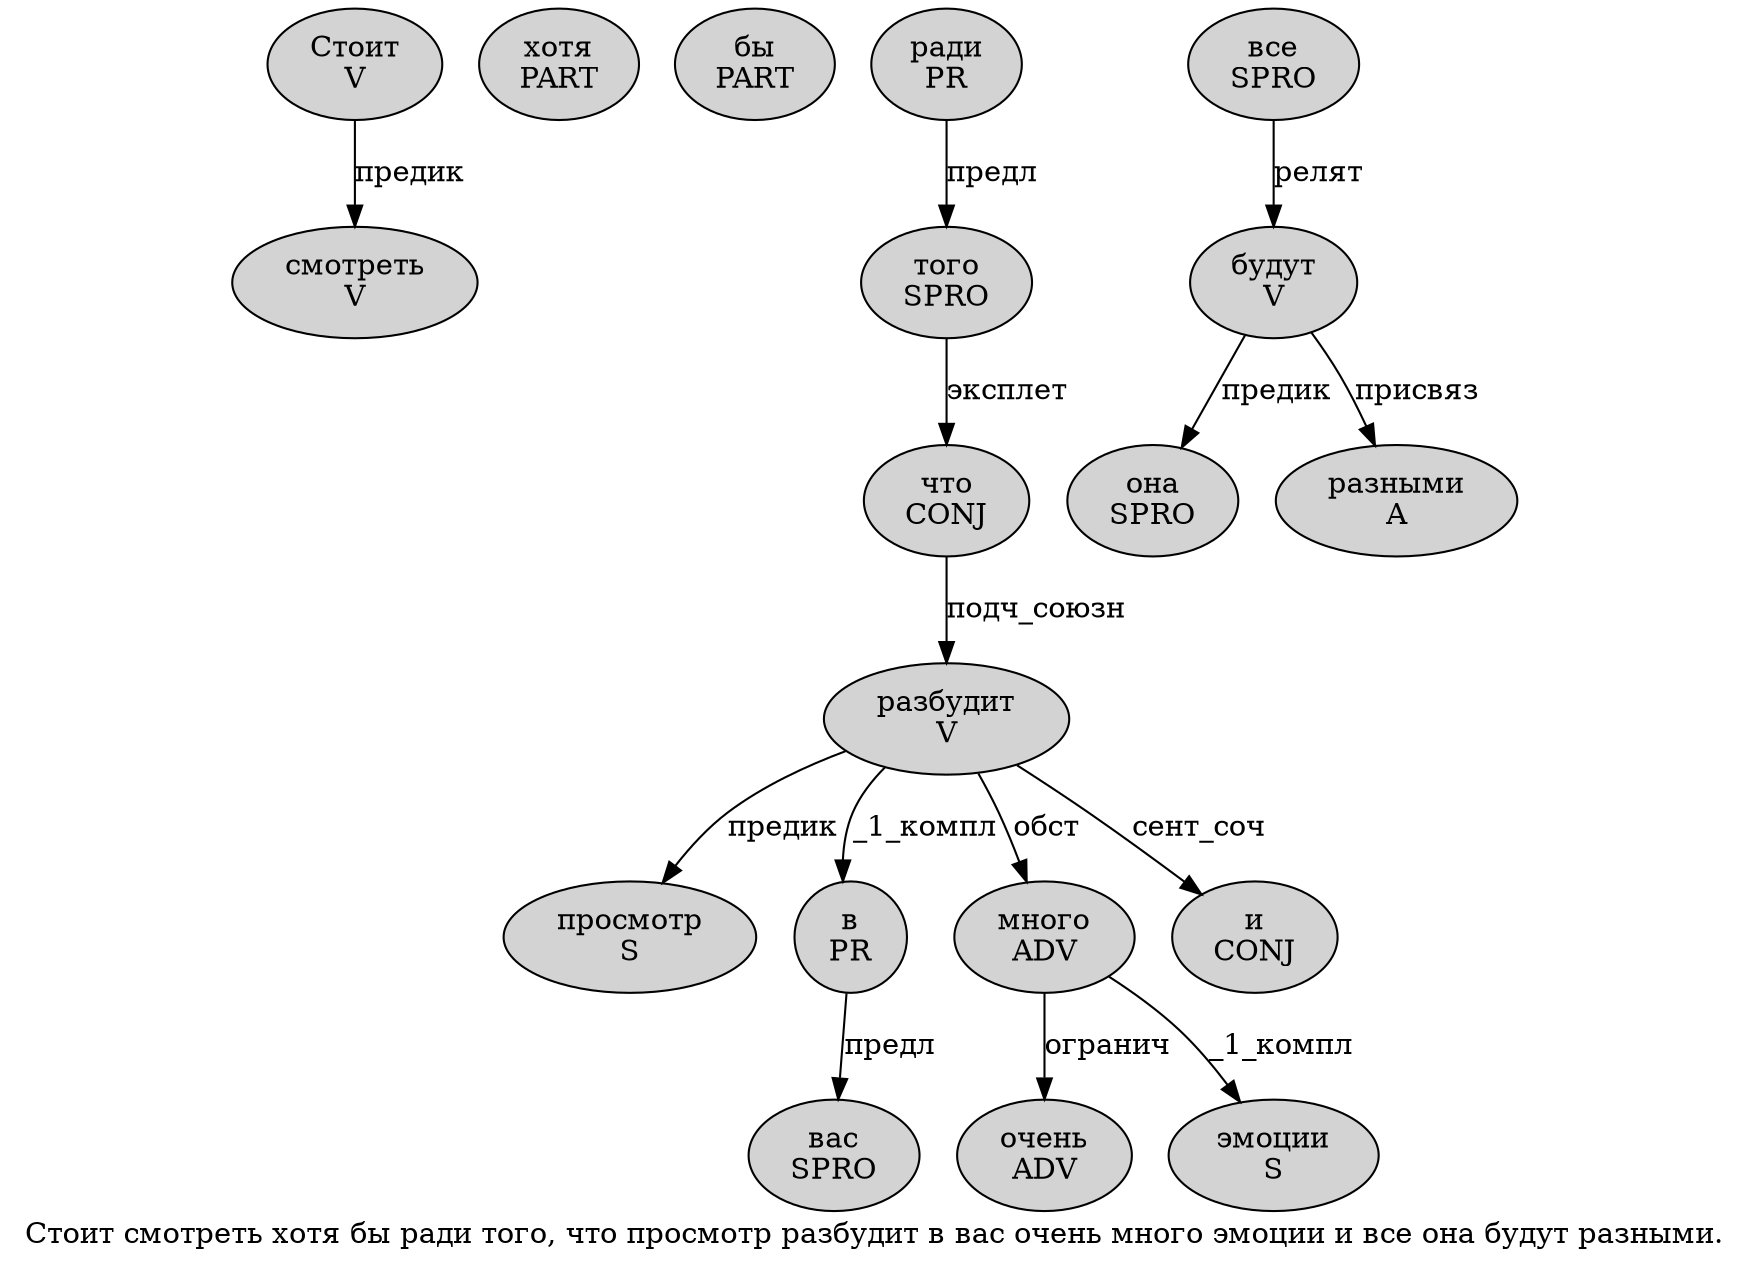 digraph SENTENCE_1851 {
	graph [label="Стоит смотреть хотя бы ради того, что просмотр разбудит в вас очень много эмоции и все она будут разными."]
	node [style=filled]
		0 [label="Стоит
V" color="" fillcolor=lightgray penwidth=1 shape=ellipse]
		1 [label="смотреть
V" color="" fillcolor=lightgray penwidth=1 shape=ellipse]
		2 [label="хотя
PART" color="" fillcolor=lightgray penwidth=1 shape=ellipse]
		3 [label="бы
PART" color="" fillcolor=lightgray penwidth=1 shape=ellipse]
		4 [label="ради
PR" color="" fillcolor=lightgray penwidth=1 shape=ellipse]
		5 [label="того
SPRO" color="" fillcolor=lightgray penwidth=1 shape=ellipse]
		7 [label="что
CONJ" color="" fillcolor=lightgray penwidth=1 shape=ellipse]
		8 [label="просмотр
S" color="" fillcolor=lightgray penwidth=1 shape=ellipse]
		9 [label="разбудит
V" color="" fillcolor=lightgray penwidth=1 shape=ellipse]
		10 [label="в
PR" color="" fillcolor=lightgray penwidth=1 shape=ellipse]
		11 [label="вас
SPRO" color="" fillcolor=lightgray penwidth=1 shape=ellipse]
		12 [label="очень
ADV" color="" fillcolor=lightgray penwidth=1 shape=ellipse]
		13 [label="много
ADV" color="" fillcolor=lightgray penwidth=1 shape=ellipse]
		14 [label="эмоции
S" color="" fillcolor=lightgray penwidth=1 shape=ellipse]
		15 [label="и
CONJ" color="" fillcolor=lightgray penwidth=1 shape=ellipse]
		16 [label="все
SPRO" color="" fillcolor=lightgray penwidth=1 shape=ellipse]
		17 [label="она
SPRO" color="" fillcolor=lightgray penwidth=1 shape=ellipse]
		18 [label="будут
V" color="" fillcolor=lightgray penwidth=1 shape=ellipse]
		19 [label="разными
A" color="" fillcolor=lightgray penwidth=1 shape=ellipse]
			0 -> 1 [label="предик"]
			4 -> 5 [label="предл"]
			9 -> 8 [label="предик"]
			9 -> 10 [label="_1_компл"]
			9 -> 13 [label="обст"]
			9 -> 15 [label="сент_соч"]
			7 -> 9 [label="подч_союзн"]
			10 -> 11 [label="предл"]
			16 -> 18 [label="релят"]
			18 -> 17 [label="предик"]
			18 -> 19 [label="присвяз"]
			5 -> 7 [label="эксплет"]
			13 -> 12 [label="огранич"]
			13 -> 14 [label="_1_компл"]
}